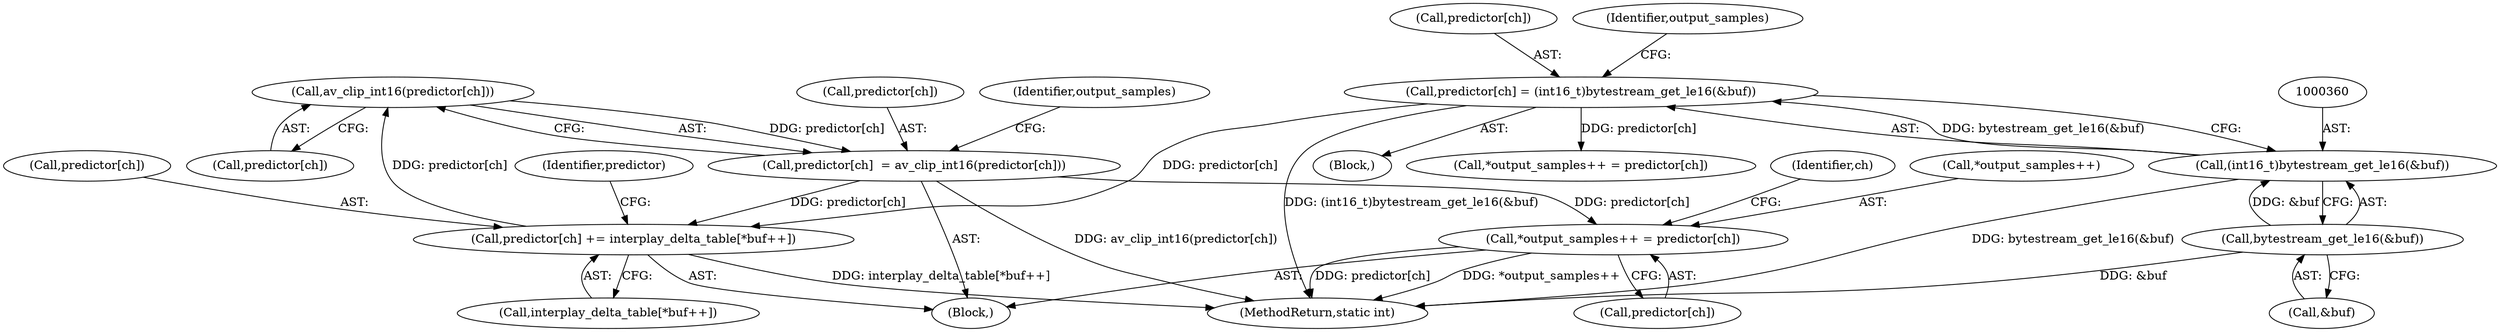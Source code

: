 digraph "0_libav_ce7aee9b733134649a6ce2fa743e51733f33e67e@array" {
"1000392" [label="(Call,av_clip_int16(predictor[ch]))"];
"1000379" [label="(Call,predictor[ch] += interplay_delta_table[*buf++])"];
"1000355" [label="(Call,predictor[ch] = (int16_t)bytestream_get_le16(&buf))"];
"1000359" [label="(Call,(int16_t)bytestream_get_le16(&buf))"];
"1000361" [label="(Call,bytestream_get_le16(&buf))"];
"1000388" [label="(Call,predictor[ch]  = av_clip_int16(predictor[ch]))"];
"1000392" [label="(Call,av_clip_int16(predictor[ch]))"];
"1000396" [label="(Call,*output_samples++ = predictor[ch])"];
"1000361" [label="(Call,bytestream_get_le16(&buf))"];
"1000690" [label="(MethodReturn,static int)"];
"1000355" [label="(Call,predictor[ch] = (int16_t)bytestream_get_le16(&buf))"];
"1000359" [label="(Call,(int16_t)bytestream_get_le16(&buf))"];
"1000392" [label="(Call,av_clip_int16(predictor[ch]))"];
"1000356" [label="(Call,predictor[ch])"];
"1000380" [label="(Call,predictor[ch])"];
"1000354" [label="(Block,)"];
"1000362" [label="(Call,&buf)"];
"1000396" [label="(Call,*output_samples++ = predictor[ch])"];
"1000379" [label="(Call,predictor[ch] += interplay_delta_table[*buf++])"];
"1000388" [label="(Call,predictor[ch]  = av_clip_int16(predictor[ch]))"];
"1000389" [label="(Call,predictor[ch])"];
"1000390" [label="(Identifier,predictor)"];
"1000383" [label="(Call,interplay_delta_table[*buf++])"];
"1000367" [label="(Identifier,output_samples)"];
"1000400" [label="(Call,predictor[ch])"];
"1000378" [label="(Block,)"];
"1000364" [label="(Call,*output_samples++ = predictor[ch])"];
"1000404" [label="(Identifier,ch)"];
"1000397" [label="(Call,*output_samples++)"];
"1000393" [label="(Call,predictor[ch])"];
"1000399" [label="(Identifier,output_samples)"];
"1000392" -> "1000388"  [label="AST: "];
"1000392" -> "1000393"  [label="CFG: "];
"1000393" -> "1000392"  [label="AST: "];
"1000388" -> "1000392"  [label="CFG: "];
"1000392" -> "1000388"  [label="DDG: predictor[ch]"];
"1000379" -> "1000392"  [label="DDG: predictor[ch]"];
"1000379" -> "1000378"  [label="AST: "];
"1000379" -> "1000383"  [label="CFG: "];
"1000380" -> "1000379"  [label="AST: "];
"1000383" -> "1000379"  [label="AST: "];
"1000390" -> "1000379"  [label="CFG: "];
"1000379" -> "1000690"  [label="DDG: interplay_delta_table[*buf++]"];
"1000355" -> "1000379"  [label="DDG: predictor[ch]"];
"1000388" -> "1000379"  [label="DDG: predictor[ch]"];
"1000355" -> "1000354"  [label="AST: "];
"1000355" -> "1000359"  [label="CFG: "];
"1000356" -> "1000355"  [label="AST: "];
"1000359" -> "1000355"  [label="AST: "];
"1000367" -> "1000355"  [label="CFG: "];
"1000355" -> "1000690"  [label="DDG: (int16_t)bytestream_get_le16(&buf)"];
"1000359" -> "1000355"  [label="DDG: bytestream_get_le16(&buf)"];
"1000355" -> "1000364"  [label="DDG: predictor[ch]"];
"1000359" -> "1000361"  [label="CFG: "];
"1000360" -> "1000359"  [label="AST: "];
"1000361" -> "1000359"  [label="AST: "];
"1000359" -> "1000690"  [label="DDG: bytestream_get_le16(&buf)"];
"1000361" -> "1000359"  [label="DDG: &buf"];
"1000361" -> "1000362"  [label="CFG: "];
"1000362" -> "1000361"  [label="AST: "];
"1000361" -> "1000690"  [label="DDG: &buf"];
"1000388" -> "1000378"  [label="AST: "];
"1000389" -> "1000388"  [label="AST: "];
"1000399" -> "1000388"  [label="CFG: "];
"1000388" -> "1000690"  [label="DDG: av_clip_int16(predictor[ch])"];
"1000388" -> "1000396"  [label="DDG: predictor[ch]"];
"1000396" -> "1000378"  [label="AST: "];
"1000396" -> "1000400"  [label="CFG: "];
"1000397" -> "1000396"  [label="AST: "];
"1000400" -> "1000396"  [label="AST: "];
"1000404" -> "1000396"  [label="CFG: "];
"1000396" -> "1000690"  [label="DDG: *output_samples++"];
"1000396" -> "1000690"  [label="DDG: predictor[ch]"];
}
